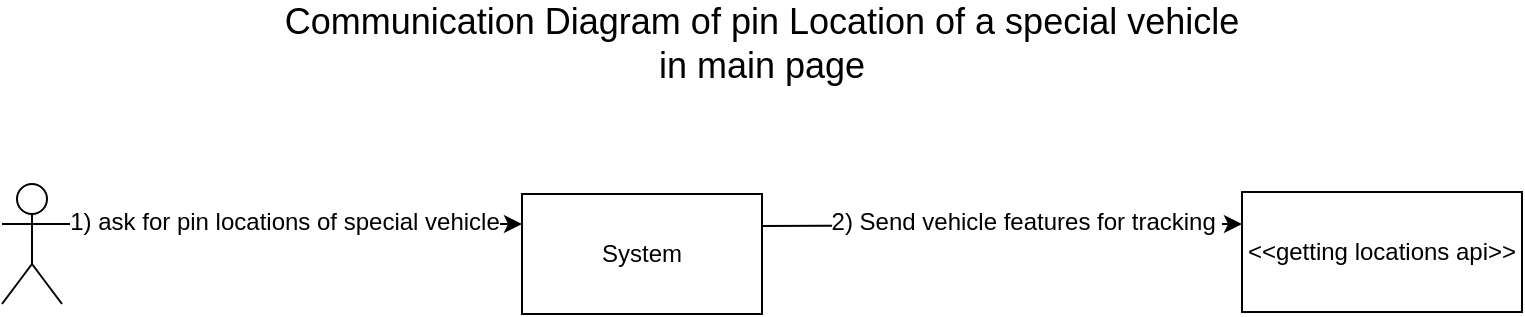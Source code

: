 <mxfile version="10.6.8" type="github"><diagram id="ZudDsAEBHoa2B9xkq_Yq" name="Page-1"><mxGraphModel dx="821" dy="636" grid="1" gridSize="10" guides="1" tooltips="1" connect="1" arrows="1" fold="1" page="1" pageScale="1" pageWidth="291" pageHeight="413" math="0" shadow="0"><root><mxCell id="0"/><mxCell id="1" parent="0"/><mxCell id="CuYCSseBfaA_TRrrDBsL-2" value="" style="shape=umlActor;verticalLabelPosition=bottom;labelBackgroundColor=#ffffff;verticalAlign=top;html=1;outlineConnect=0;" vertex="1" parent="1"><mxGeometry x="20" y="120" width="30" height="60" as="geometry"/></mxCell><mxCell id="CuYCSseBfaA_TRrrDBsL-3" value="System" style="rounded=0;whiteSpace=wrap;html=1;" vertex="1" parent="1"><mxGeometry x="280" y="125" width="120" height="60" as="geometry"/></mxCell><mxCell id="CuYCSseBfaA_TRrrDBsL-4" value="&amp;lt;&amp;lt;getting locations api&amp;gt;&amp;gt;&lt;br&gt;" style="rounded=0;whiteSpace=wrap;html=1;" vertex="1" parent="1"><mxGeometry x="640" y="124" width="140" height="60" as="geometry"/></mxCell><mxCell id="CuYCSseBfaA_TRrrDBsL-5" value="" style="endArrow=classic;html=1;entryX=0;entryY=0.25;entryDx=0;entryDy=0;exitX=1;exitY=0.333;exitDx=0;exitDy=0;exitPerimeter=0;" edge="1" parent="1" source="CuYCSseBfaA_TRrrDBsL-2" target="CuYCSseBfaA_TRrrDBsL-3"><mxGeometry width="50" height="50" relative="1" as="geometry"><mxPoint x="100" y="190" as="sourcePoint"/><mxPoint x="150" y="140" as="targetPoint"/></mxGeometry></mxCell><mxCell id="CuYCSseBfaA_TRrrDBsL-6" value="&lt;span&gt;1) ask for pin locations of special vehicle&lt;/span&gt;&lt;br&gt;" style="text;html=1;resizable=0;points=[];align=center;verticalAlign=middle;labelBackgroundColor=#ffffff;" vertex="1" connectable="0" parent="CuYCSseBfaA_TRrrDBsL-5"><mxGeometry x="-0.035" y="1" relative="1" as="geometry"><mxPoint as="offset"/></mxGeometry></mxCell><mxCell id="CuYCSseBfaA_TRrrDBsL-7" value="" style="endArrow=classic;html=1;exitX=1;exitY=0.25;exitDx=0;exitDy=0;entryX=0;entryY=0.25;entryDx=0;entryDy=0;" edge="1" parent="1"><mxGeometry width="50" height="50" relative="1" as="geometry"><mxPoint x="400" y="141" as="sourcePoint"/><mxPoint x="640" y="140" as="targetPoint"/></mxGeometry></mxCell><mxCell id="CuYCSseBfaA_TRrrDBsL-8" value="&lt;span&gt;2)&amp;nbsp;&lt;/span&gt;&lt;span&gt;Send vehicle features for tracking&amp;nbsp;&lt;/span&gt;&lt;br&gt;" style="text;html=1;resizable=0;points=[];align=center;verticalAlign=middle;labelBackgroundColor=#ffffff;" vertex="1" connectable="0" parent="CuYCSseBfaA_TRrrDBsL-7"><mxGeometry x="0.208" relative="1" as="geometry"><mxPoint x="-13" y="-2" as="offset"/></mxGeometry></mxCell><mxCell id="CuYCSseBfaA_TRrrDBsL-9" value="&lt;font style=&quot;font-size: 18px&quot;&gt;&lt;font style=&quot;font-size: 18px&quot;&gt;Communication Diagram of&amp;nbsp;&lt;/font&gt;&lt;span&gt;pin Location of a special vehicle in main page&lt;/span&gt;&lt;/font&gt;" style="text;html=1;strokeColor=none;fillColor=none;align=center;verticalAlign=middle;whiteSpace=wrap;rounded=0;" vertex="1" parent="1"><mxGeometry x="160" y="40" width="480" height="20" as="geometry"/></mxCell></root></mxGraphModel></diagram></mxfile>